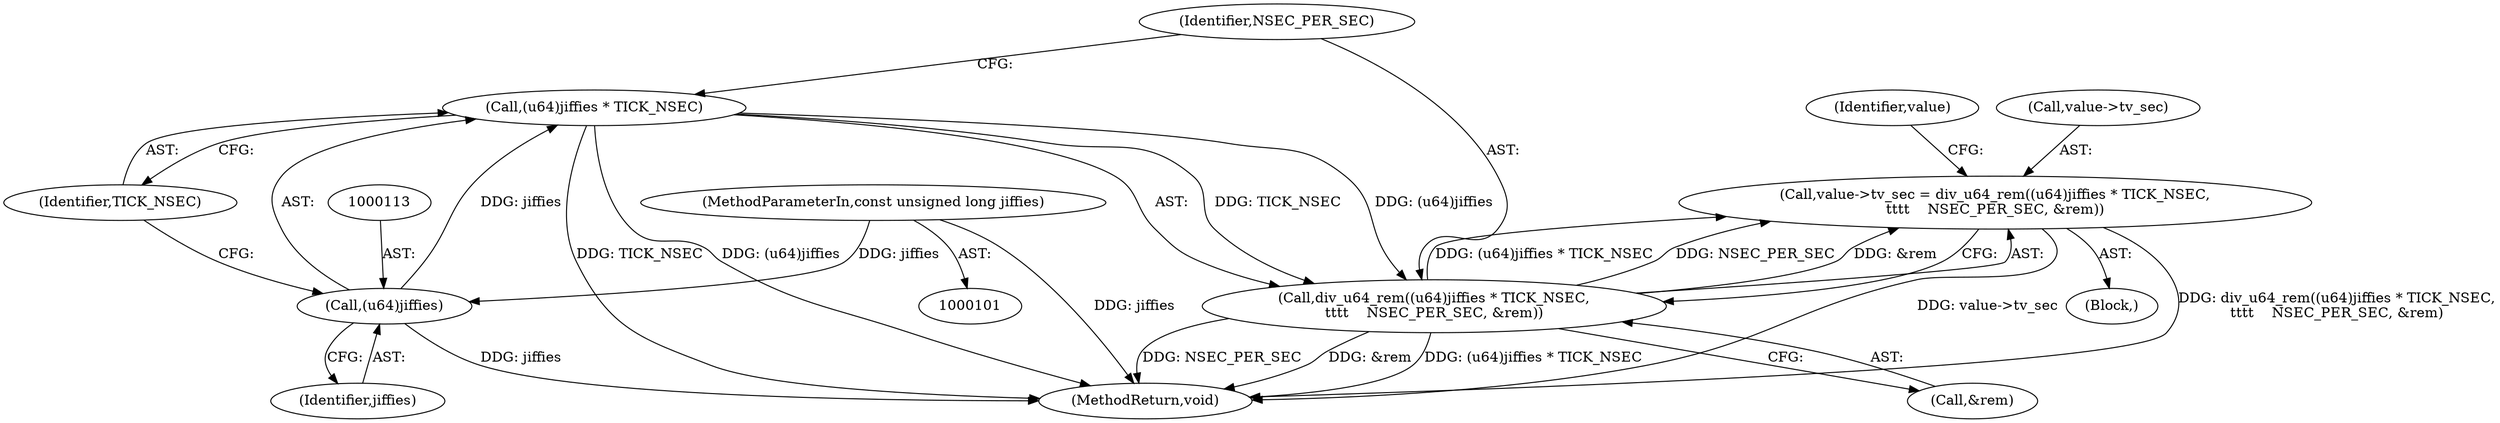 digraph "0_linux_f8bd2258e2d520dff28c855658bd24bdafb5102d_6@integer" {
"1000106" [label="(Call,value->tv_sec = div_u64_rem((u64)jiffies * TICK_NSEC,\n\t\t\t\t    NSEC_PER_SEC, &rem))"];
"1000110" [label="(Call,div_u64_rem((u64)jiffies * TICK_NSEC,\n\t\t\t\t    NSEC_PER_SEC, &rem))"];
"1000111" [label="(Call,(u64)jiffies * TICK_NSEC)"];
"1000112" [label="(Call,(u64)jiffies)"];
"1000102" [label="(MethodParameterIn,const unsigned long jiffies)"];
"1000121" [label="(Identifier,value)"];
"1000114" [label="(Identifier,jiffies)"];
"1000117" [label="(Call,&rem)"];
"1000111" [label="(Call,(u64)jiffies * TICK_NSEC)"];
"1000104" [label="(Block,)"];
"1000106" [label="(Call,value->tv_sec = div_u64_rem((u64)jiffies * TICK_NSEC,\n\t\t\t\t    NSEC_PER_SEC, &rem))"];
"1000110" [label="(Call,div_u64_rem((u64)jiffies * TICK_NSEC,\n\t\t\t\t    NSEC_PER_SEC, &rem))"];
"1000126" [label="(MethodReturn,void)"];
"1000112" [label="(Call,(u64)jiffies)"];
"1000115" [label="(Identifier,TICK_NSEC)"];
"1000102" [label="(MethodParameterIn,const unsigned long jiffies)"];
"1000116" [label="(Identifier,NSEC_PER_SEC)"];
"1000107" [label="(Call,value->tv_sec)"];
"1000106" -> "1000104"  [label="AST: "];
"1000106" -> "1000110"  [label="CFG: "];
"1000107" -> "1000106"  [label="AST: "];
"1000110" -> "1000106"  [label="AST: "];
"1000121" -> "1000106"  [label="CFG: "];
"1000106" -> "1000126"  [label="DDG: value->tv_sec"];
"1000106" -> "1000126"  [label="DDG: div_u64_rem((u64)jiffies * TICK_NSEC,\n\t\t\t\t    NSEC_PER_SEC, &rem)"];
"1000110" -> "1000106"  [label="DDG: (u64)jiffies * TICK_NSEC"];
"1000110" -> "1000106"  [label="DDG: NSEC_PER_SEC"];
"1000110" -> "1000106"  [label="DDG: &rem"];
"1000110" -> "1000117"  [label="CFG: "];
"1000111" -> "1000110"  [label="AST: "];
"1000116" -> "1000110"  [label="AST: "];
"1000117" -> "1000110"  [label="AST: "];
"1000110" -> "1000126"  [label="DDG: &rem"];
"1000110" -> "1000126"  [label="DDG: (u64)jiffies * TICK_NSEC"];
"1000110" -> "1000126"  [label="DDG: NSEC_PER_SEC"];
"1000111" -> "1000110"  [label="DDG: (u64)jiffies"];
"1000111" -> "1000110"  [label="DDG: TICK_NSEC"];
"1000111" -> "1000115"  [label="CFG: "];
"1000112" -> "1000111"  [label="AST: "];
"1000115" -> "1000111"  [label="AST: "];
"1000116" -> "1000111"  [label="CFG: "];
"1000111" -> "1000126"  [label="DDG: TICK_NSEC"];
"1000111" -> "1000126"  [label="DDG: (u64)jiffies"];
"1000112" -> "1000111"  [label="DDG: jiffies"];
"1000112" -> "1000114"  [label="CFG: "];
"1000113" -> "1000112"  [label="AST: "];
"1000114" -> "1000112"  [label="AST: "];
"1000115" -> "1000112"  [label="CFG: "];
"1000112" -> "1000126"  [label="DDG: jiffies"];
"1000102" -> "1000112"  [label="DDG: jiffies"];
"1000102" -> "1000101"  [label="AST: "];
"1000102" -> "1000126"  [label="DDG: jiffies"];
}
